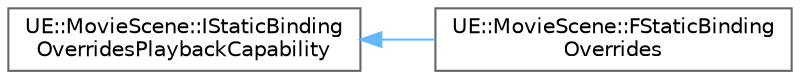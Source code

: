 digraph "Graphical Class Hierarchy"
{
 // INTERACTIVE_SVG=YES
 // LATEX_PDF_SIZE
  bgcolor="transparent";
  edge [fontname=Helvetica,fontsize=10,labelfontname=Helvetica,labelfontsize=10];
  node [fontname=Helvetica,fontsize=10,shape=box,height=0.2,width=0.4];
  rankdir="LR";
  Node0 [id="Node000000",label="UE::MovieScene::IStaticBinding\lOverridesPlaybackCapability",height=0.2,width=0.4,color="grey40", fillcolor="white", style="filled",URL="$dc/d6e/structUE_1_1MovieScene_1_1IStaticBindingOverridesPlaybackCapability.html",tooltip="Playback capability for storing static object binding overrides."];
  Node0 -> Node1 [id="edge9620_Node000000_Node000001",dir="back",color="steelblue1",style="solid",tooltip=" "];
  Node1 [id="Node000001",label="UE::MovieScene::FStaticBinding\lOverrides",height=0.2,width=0.4,color="grey40", fillcolor="white", style="filled",URL="$d2/de7/structUE_1_1MovieScene_1_1FStaticBindingOverrides.html",tooltip="A re-usable implementation of IStaticBindingOverridesPlaybackCapability."];
}
